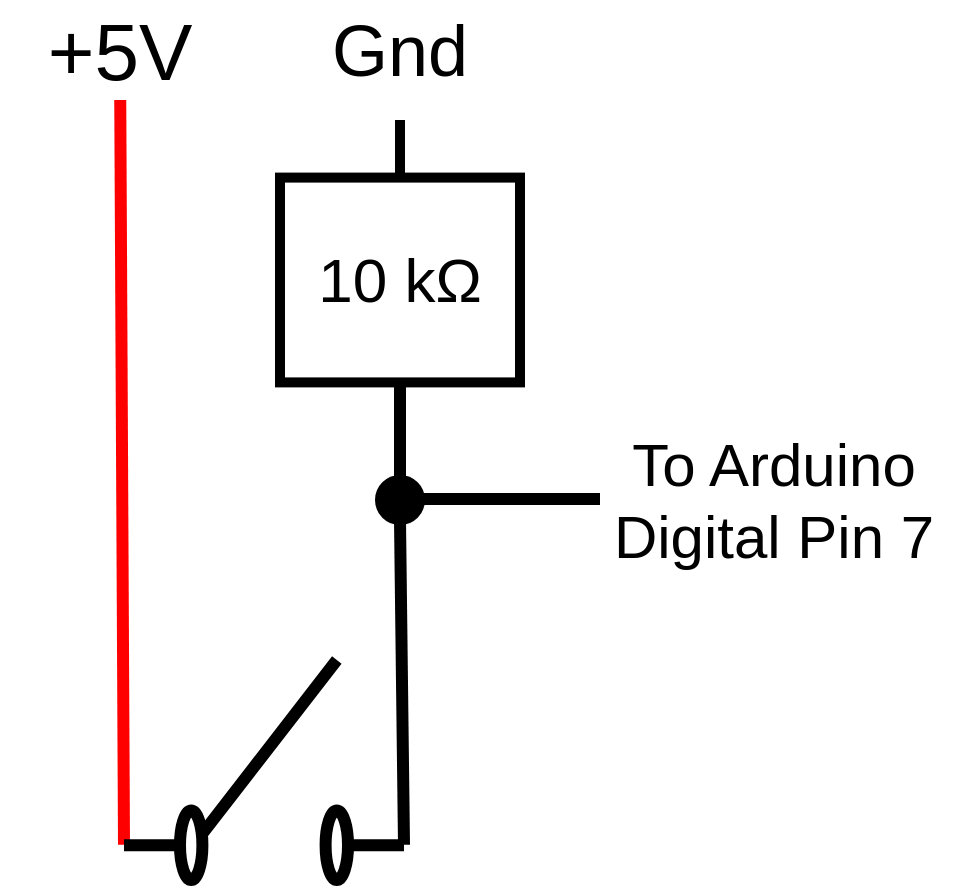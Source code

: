 <mxfile version="13.2.4" type="device"><diagram name="Page-1" id="7e0a89b8-554c-2b80-1dc8-d5c74ca68de4"><mxGraphModel dx="1106" dy="1003" grid="1" gridSize="10" guides="1" tooltips="1" connect="1" arrows="1" fold="1" page="1" pageScale="1" pageWidth="1100" pageHeight="850" background="#ffffff" math="0" shadow="0"><root><mxCell id="0"/><mxCell id="1" parent="0"/><mxCell id="JLiHPGQP8fIbwe2frfls-33" value="" style="endArrow=none;html=1;strokeWidth=6;strokeColor=#FF0000;exitX=0;exitY=0.84;exitDx=0;exitDy=0;exitPerimeter=0;" parent="1" source="-VRz_pWfL4Tkkz8vL0I2-1" target="JLiHPGQP8fIbwe2frfls-34" edge="1"><mxGeometry width="50" height="50" relative="1" as="geometry"><mxPoint x="108" y="460" as="sourcePoint"/><mxPoint x="108" y="280" as="targetPoint"/></mxGeometry></mxCell><mxCell id="JLiHPGQP8fIbwe2frfls-34" value="&lt;font style=&quot;font-size: 40px&quot;&gt;+5V&lt;/font&gt;" style="text;html=1;strokeColor=none;fillColor=none;align=center;verticalAlign=middle;whiteSpace=wrap;rounded=0;" parent="1" vertex="1"><mxGeometry x="48" y="120" width="120" height="50" as="geometry"/></mxCell><mxCell id="JLiHPGQP8fIbwe2frfls-35" value="" style="pointerEvents=1;verticalLabelPosition=bottom;shadow=0;dashed=0;align=center;html=1;verticalAlign=top;shape=mxgraph.electrical.resistors.resistor_1;strokeWidth=5;fillColor=#FFFFFF;gradientColor=none;direction=south;" parent="1" vertex="1"><mxGeometry x="188" y="180" width="120" height="160" as="geometry"/></mxCell><mxCell id="JLiHPGQP8fIbwe2frfls-36" value="&lt;font style=&quot;font-size: 31px&quot;&gt;10 kΩ&lt;/font&gt;" style="text;html=1;strokeColor=none;fillColor=none;align=center;verticalAlign=middle;whiteSpace=wrap;rounded=0;" parent="1" vertex="1"><mxGeometry x="194" y="250" width="108" height="20" as="geometry"/></mxCell><mxCell id="JLiHPGQP8fIbwe2frfls-40" value="&lt;font style=&quot;font-size: 36px&quot;&gt;Gnd&lt;/font&gt;" style="text;html=1;strokeColor=none;fillColor=none;align=center;verticalAlign=middle;whiteSpace=wrap;rounded=0;" parent="1" vertex="1"><mxGeometry x="228" y="135" width="40" height="20" as="geometry"/></mxCell><mxCell id="JLiHPGQP8fIbwe2frfls-45" value="&lt;font style=&quot;font-size: 30px&quot;&gt;To Arduino Digital Pin 7&lt;/font&gt;" style="text;html=1;strokeColor=none;fillColor=none;align=center;verticalAlign=middle;whiteSpace=wrap;rounded=0;" parent="1" vertex="1"><mxGeometry x="340" y="335" width="190" height="70" as="geometry"/></mxCell><mxCell id="JLiHPGQP8fIbwe2frfls-62" value="" style="endArrow=none;html=1;strokeColor=#000000;strokeWidth=6;entryX=0.825;entryY=0.5;entryDx=0;entryDy=0;entryPerimeter=0;" parent="1" source="JLiHPGQP8fIbwe2frfls-69" target="JLiHPGQP8fIbwe2frfls-35" edge="1"><mxGeometry width="50" height="50" relative="1" as="geometry"><mxPoint x="247.5" y="470" as="sourcePoint"/><mxPoint x="248" y="420" as="targetPoint"/></mxGeometry></mxCell><mxCell id="JLiHPGQP8fIbwe2frfls-68" value="" style="endArrow=none;html=1;strokeColor=#000000;strokeWidth=6;" parent="1" edge="1"><mxGeometry width="50" height="50" relative="1" as="geometry"><mxPoint x="258" y="369.5" as="sourcePoint"/><mxPoint x="348" y="369.5" as="targetPoint"/></mxGeometry></mxCell><mxCell id="JLiHPGQP8fIbwe2frfls-69" value="" style="ellipse;whiteSpace=wrap;html=1;aspect=fixed;strokeWidth=5;gradientColor=none;fillColor=#000000;" parent="1" vertex="1"><mxGeometry x="238" y="360" width="20" height="20" as="geometry"/></mxCell><mxCell id="JLiHPGQP8fIbwe2frfls-71" value="" style="endArrow=none;html=1;strokeColor=#000000;strokeWidth=6;entryX=0.5;entryY=1;entryDx=0;entryDy=0;exitX=1;exitY=0.84;exitDx=0;exitDy=0;exitPerimeter=0;" parent="1" target="JLiHPGQP8fIbwe2frfls-69" edge="1" source="-VRz_pWfL4Tkkz8vL0I2-1"><mxGeometry width="50" height="50" relative="1" as="geometry"><mxPoint x="247.5" y="470" as="sourcePoint"/><mxPoint x="248" y="410" as="targetPoint"/></mxGeometry></mxCell><mxCell id="-VRz_pWfL4Tkkz8vL0I2-1" value="" style="pointerEvents=1;verticalLabelPosition=bottom;shadow=0;dashed=0;align=center;html=1;verticalAlign=top;shape=mxgraph.electrical.electro-mechanical.simple_switch;strokeWidth=6;" vertex="1" parent="1"><mxGeometry x="110" y="450" width="140" height="110" as="geometry"/></mxCell></root></mxGraphModel></diagram></mxfile>